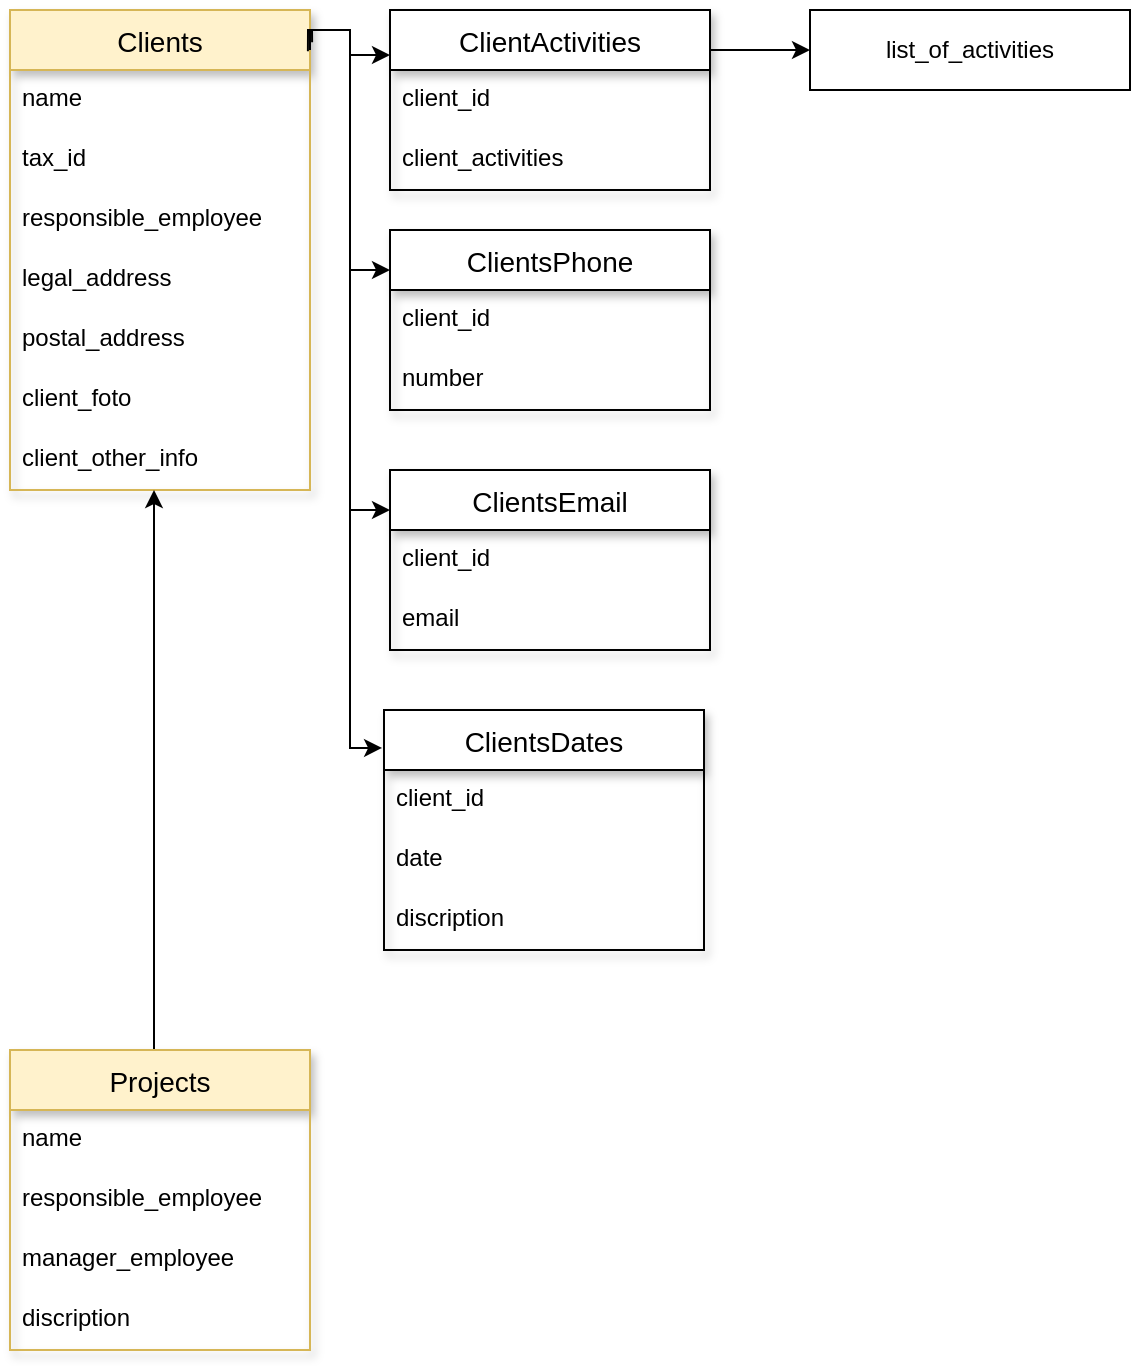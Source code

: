 <mxfile version="26.0.9">
  <diagram name="Сторінка-1" id="i1ol3mEK1BfFh97ZHMcT">
    <mxGraphModel dx="2514" dy="1056" grid="1" gridSize="10" guides="1" tooltips="1" connect="1" arrows="1" fold="1" page="1" pageScale="1" pageWidth="827" pageHeight="1169" math="0" shadow="0">
      <root>
        <mxCell id="0" />
        <mxCell id="1" parent="0" />
        <mxCell id="QVLvh_udL8WHJpXvpvO4-6" value="Clients" style="swimlane;fontStyle=0;childLayout=stackLayout;horizontal=1;startSize=30;horizontalStack=0;resizeParent=1;resizeParentMax=0;resizeLast=0;collapsible=1;marginBottom=0;align=center;fontSize=14;shadow=1;glass=0;rounded=0;fillColor=#fff2cc;strokeColor=#d6b656;" parent="1" vertex="1">
          <mxGeometry x="-600" y="40" width="150" height="240" as="geometry">
            <mxRectangle x="20" y="220" width="190" height="30" as="alternateBounds" />
          </mxGeometry>
        </mxCell>
        <mxCell id="QVLvh_udL8WHJpXvpvO4-7" value="name" style="text;strokeColor=none;fillColor=none;spacingLeft=4;spacingRight=4;overflow=hidden;rotatable=0;points=[[0,0.5],[1,0.5]];portConstraint=eastwest;fontSize=12;whiteSpace=wrap;html=1;" parent="QVLvh_udL8WHJpXvpvO4-6" vertex="1">
          <mxGeometry y="30" width="150" height="30" as="geometry" />
        </mxCell>
        <mxCell id="QVLvh_udL8WHJpXvpvO4-8" value="tax_id" style="text;strokeColor=none;fillColor=none;spacingLeft=4;spacingRight=4;overflow=hidden;rotatable=0;points=[[0,0.5],[1,0.5]];portConstraint=eastwest;fontSize=12;whiteSpace=wrap;html=1;" parent="QVLvh_udL8WHJpXvpvO4-6" vertex="1">
          <mxGeometry y="60" width="150" height="30" as="geometry" />
        </mxCell>
        <mxCell id="QVLvh_udL8WHJpXvpvO4-9" value="&lt;div&gt;responsible_employee&lt;/div&gt;" style="text;strokeColor=none;fillColor=none;spacingLeft=4;spacingRight=4;overflow=hidden;rotatable=0;points=[[0,0.5],[1,0.5]];portConstraint=eastwest;fontSize=12;whiteSpace=wrap;html=1;" parent="QVLvh_udL8WHJpXvpvO4-6" vertex="1">
          <mxGeometry y="90" width="150" height="30" as="geometry" />
        </mxCell>
        <mxCell id="YghMe119IW2Y91GvkWea-25" value="legal_address" style="text;strokeColor=none;fillColor=none;spacingLeft=4;spacingRight=4;overflow=hidden;rotatable=0;points=[[0,0.5],[1,0.5]];portConstraint=eastwest;fontSize=12;whiteSpace=wrap;html=1;" parent="QVLvh_udL8WHJpXvpvO4-6" vertex="1">
          <mxGeometry y="120" width="150" height="30" as="geometry" />
        </mxCell>
        <mxCell id="YghMe119IW2Y91GvkWea-27" value="postal_address" style="text;strokeColor=none;fillColor=none;spacingLeft=4;spacingRight=4;overflow=hidden;rotatable=0;points=[[0,0.5],[1,0.5]];portConstraint=eastwest;fontSize=12;whiteSpace=wrap;html=1;" parent="QVLvh_udL8WHJpXvpvO4-6" vertex="1">
          <mxGeometry y="150" width="150" height="30" as="geometry" />
        </mxCell>
        <mxCell id="cK8Cn7bJLnMI62FDNAXM-10" value="client_foto" style="text;strokeColor=none;fillColor=none;spacingLeft=4;spacingRight=4;overflow=hidden;rotatable=0;points=[[0,0.5],[1,0.5]];portConstraint=eastwest;fontSize=12;whiteSpace=wrap;html=1;" vertex="1" parent="QVLvh_udL8WHJpXvpvO4-6">
          <mxGeometry y="180" width="150" height="30" as="geometry" />
        </mxCell>
        <mxCell id="cK8Cn7bJLnMI62FDNAXM-11" value="client_other_info" style="text;strokeColor=none;fillColor=none;spacingLeft=4;spacingRight=4;overflow=hidden;rotatable=0;points=[[0,0.5],[1,0.5]];portConstraint=eastwest;fontSize=12;whiteSpace=wrap;html=1;" vertex="1" parent="QVLvh_udL8WHJpXvpvO4-6">
          <mxGeometry y="210" width="150" height="30" as="geometry" />
        </mxCell>
        <mxCell id="YghMe119IW2Y91GvkWea-1" value="ClientsEmail" style="swimlane;fontStyle=0;childLayout=stackLayout;horizontal=1;startSize=30;horizontalStack=0;resizeParent=1;resizeParentMax=0;resizeLast=0;collapsible=1;marginBottom=0;align=center;fontSize=14;shadow=1;glass=0;rounded=0;" parent="1" vertex="1">
          <mxGeometry x="-410" y="270" width="160" height="90" as="geometry">
            <mxRectangle x="20" y="220" width="190" height="30" as="alternateBounds" />
          </mxGeometry>
        </mxCell>
        <mxCell id="YghMe119IW2Y91GvkWea-30" value="client_id" style="text;strokeColor=none;fillColor=none;spacingLeft=4;spacingRight=4;overflow=hidden;rotatable=0;points=[[0,0.5],[1,0.5]];portConstraint=eastwest;fontSize=12;whiteSpace=wrap;html=1;" parent="YghMe119IW2Y91GvkWea-1" vertex="1">
          <mxGeometry y="30" width="160" height="30" as="geometry" />
        </mxCell>
        <mxCell id="YghMe119IW2Y91GvkWea-31" value="email" style="text;strokeColor=none;fillColor=none;spacingLeft=4;spacingRight=4;overflow=hidden;rotatable=0;points=[[0,0.5],[1,0.5]];portConstraint=eastwest;fontSize=12;whiteSpace=wrap;html=1;" parent="YghMe119IW2Y91GvkWea-1" vertex="1">
          <mxGeometry y="60" width="160" height="30" as="geometry" />
        </mxCell>
        <mxCell id="YghMe119IW2Y91GvkWea-9" value="ClientsPhone" style="swimlane;fontStyle=0;childLayout=stackLayout;horizontal=1;startSize=30;horizontalStack=0;resizeParent=1;resizeParentMax=0;resizeLast=0;collapsible=1;marginBottom=0;align=center;fontSize=14;shadow=1;glass=0;rounded=0;" parent="1" vertex="1">
          <mxGeometry x="-410" y="150" width="160" height="90" as="geometry">
            <mxRectangle x="20" y="220" width="190" height="30" as="alternateBounds" />
          </mxGeometry>
        </mxCell>
        <mxCell id="YghMe119IW2Y91GvkWea-10" value="client_id" style="text;strokeColor=none;fillColor=none;spacingLeft=4;spacingRight=4;overflow=hidden;rotatable=0;points=[[0,0.5],[1,0.5]];portConstraint=eastwest;fontSize=12;whiteSpace=wrap;html=1;" parent="YghMe119IW2Y91GvkWea-9" vertex="1">
          <mxGeometry y="30" width="160" height="30" as="geometry" />
        </mxCell>
        <mxCell id="YghMe119IW2Y91GvkWea-29" value="number" style="text;strokeColor=none;fillColor=none;spacingLeft=4;spacingRight=4;overflow=hidden;rotatable=0;points=[[0,0.5],[1,0.5]];portConstraint=eastwest;fontSize=12;whiteSpace=wrap;html=1;" parent="YghMe119IW2Y91GvkWea-9" vertex="1">
          <mxGeometry y="60" width="160" height="30" as="geometry" />
        </mxCell>
        <mxCell id="YghMe119IW2Y91GvkWea-34" style="edgeStyle=orthogonalEdgeStyle;rounded=0;orthogonalLoop=1;jettySize=auto;html=1;" parent="1" target="YghMe119IW2Y91GvkWea-9" edge="1">
          <mxGeometry relative="1" as="geometry">
            <Array as="points">
              <mxPoint x="-450" y="50" />
              <mxPoint x="-430" y="50" />
              <mxPoint x="-430" y="170" />
            </Array>
            <mxPoint x="-450" y="60" as="sourcePoint" />
          </mxGeometry>
        </mxCell>
        <mxCell id="YghMe119IW2Y91GvkWea-36" style="edgeStyle=orthogonalEdgeStyle;rounded=0;orthogonalLoop=1;jettySize=auto;html=1;exitX=0.993;exitY=0.086;exitDx=0;exitDy=0;exitPerimeter=0;" parent="1" source="QVLvh_udL8WHJpXvpvO4-6" target="YghMe119IW2Y91GvkWea-1" edge="1">
          <mxGeometry relative="1" as="geometry">
            <Array as="points">
              <mxPoint x="-451" y="50" />
              <mxPoint x="-430" y="50" />
              <mxPoint x="-430" y="290" />
            </Array>
          </mxGeometry>
        </mxCell>
        <mxCell id="YghMe119IW2Y91GvkWea-38" value="list_of_activities" style="rounded=0;whiteSpace=wrap;html=1;" parent="1" vertex="1">
          <mxGeometry x="-200" y="40" width="160" height="40" as="geometry" />
        </mxCell>
        <mxCell id="YghMe119IW2Y91GvkWea-39" style="edgeStyle=orthogonalEdgeStyle;rounded=0;orthogonalLoop=1;jettySize=auto;html=1;entryX=0;entryY=0.5;entryDx=0;entryDy=0;exitX=0.994;exitY=0.178;exitDx=0;exitDy=0;exitPerimeter=0;" parent="1" source="cK8Cn7bJLnMI62FDNAXM-5" target="YghMe119IW2Y91GvkWea-38" edge="1">
          <mxGeometry relative="1" as="geometry">
            <mxPoint x="-600" y="275" as="sourcePoint" />
            <Array as="points">
              <mxPoint x="-251" y="60" />
            </Array>
          </mxGeometry>
        </mxCell>
        <mxCell id="YghMe119IW2Y91GvkWea-41" value="ClientsDates" style="swimlane;fontStyle=0;childLayout=stackLayout;horizontal=1;startSize=30;horizontalStack=0;resizeParent=1;resizeParentMax=0;resizeLast=0;collapsible=1;marginBottom=0;align=center;fontSize=14;shadow=1;glass=0;rounded=0;" parent="1" vertex="1">
          <mxGeometry x="-413" y="390" width="160" height="120" as="geometry">
            <mxRectangle x="20" y="220" width="190" height="30" as="alternateBounds" />
          </mxGeometry>
        </mxCell>
        <mxCell id="YghMe119IW2Y91GvkWea-42" value="client_id" style="text;strokeColor=none;fillColor=none;spacingLeft=4;spacingRight=4;overflow=hidden;rotatable=0;points=[[0,0.5],[1,0.5]];portConstraint=eastwest;fontSize=12;whiteSpace=wrap;html=1;" parent="YghMe119IW2Y91GvkWea-41" vertex="1">
          <mxGeometry y="30" width="160" height="30" as="geometry" />
        </mxCell>
        <mxCell id="YghMe119IW2Y91GvkWea-43" value="date" style="text;strokeColor=none;fillColor=none;spacingLeft=4;spacingRight=4;overflow=hidden;rotatable=0;points=[[0,0.5],[1,0.5]];portConstraint=eastwest;fontSize=12;whiteSpace=wrap;html=1;" parent="YghMe119IW2Y91GvkWea-41" vertex="1">
          <mxGeometry y="60" width="160" height="30" as="geometry" />
        </mxCell>
        <mxCell id="YghMe119IW2Y91GvkWea-44" value="discription" style="text;strokeColor=none;fillColor=none;spacingLeft=4;spacingRight=4;overflow=hidden;rotatable=0;points=[[0,0.5],[1,0.5]];portConstraint=eastwest;fontSize=12;whiteSpace=wrap;html=1;" parent="YghMe119IW2Y91GvkWea-41" vertex="1">
          <mxGeometry y="90" width="160" height="30" as="geometry" />
        </mxCell>
        <mxCell id="YghMe119IW2Y91GvkWea-45" style="edgeStyle=orthogonalEdgeStyle;rounded=0;orthogonalLoop=1;jettySize=auto;html=1;entryX=-0.006;entryY=0.158;entryDx=0;entryDy=0;entryPerimeter=0;" parent="1" target="YghMe119IW2Y91GvkWea-41" edge="1">
          <mxGeometry relative="1" as="geometry">
            <mxPoint x="-450" y="50" as="sourcePoint" />
            <Array as="points">
              <mxPoint x="-450" y="50" />
              <mxPoint x="-430" y="50" />
              <mxPoint x="-430" y="409" />
            </Array>
          </mxGeometry>
        </mxCell>
        <mxCell id="YghMe119IW2Y91GvkWea-62" value="" style="edgeStyle=orthogonalEdgeStyle;rounded=0;orthogonalLoop=1;jettySize=auto;html=1;" parent="1" source="YghMe119IW2Y91GvkWea-48" edge="1">
          <mxGeometry relative="1" as="geometry">
            <mxPoint x="-528" y="280" as="targetPoint" />
            <Array as="points">
              <mxPoint x="-528" y="400" />
              <mxPoint x="-528" y="400" />
            </Array>
          </mxGeometry>
        </mxCell>
        <mxCell id="YghMe119IW2Y91GvkWea-48" value="Projects" style="swimlane;fontStyle=0;childLayout=stackLayout;horizontal=1;startSize=30;horizontalStack=0;resizeParent=1;resizeParentMax=0;resizeLast=0;collapsible=1;marginBottom=0;align=center;fontSize=14;shadow=1;glass=0;rounded=0;fillColor=#fff2cc;strokeColor=#d6b656;" parent="1" vertex="1">
          <mxGeometry x="-600" y="560" width="150" height="150" as="geometry">
            <mxRectangle x="20" y="220" width="190" height="30" as="alternateBounds" />
          </mxGeometry>
        </mxCell>
        <mxCell id="YghMe119IW2Y91GvkWea-49" value="name" style="text;strokeColor=none;fillColor=none;spacingLeft=4;spacingRight=4;overflow=hidden;rotatable=0;points=[[0,0.5],[1,0.5]];portConstraint=eastwest;fontSize=12;whiteSpace=wrap;html=1;" parent="YghMe119IW2Y91GvkWea-48" vertex="1">
          <mxGeometry y="30" width="150" height="30" as="geometry" />
        </mxCell>
        <mxCell id="YghMe119IW2Y91GvkWea-50" value="responsible_employee" style="text;strokeColor=none;fillColor=none;spacingLeft=4;spacingRight=4;overflow=hidden;rotatable=0;points=[[0,0.5],[1,0.5]];portConstraint=eastwest;fontSize=12;whiteSpace=wrap;html=1;" parent="YghMe119IW2Y91GvkWea-48" vertex="1">
          <mxGeometry y="60" width="150" height="30" as="geometry" />
        </mxCell>
        <mxCell id="YghMe119IW2Y91GvkWea-51" value="&lt;div&gt;manager_employee&lt;/div&gt;" style="text;strokeColor=none;fillColor=none;spacingLeft=4;spacingRight=4;overflow=hidden;rotatable=0;points=[[0,0.5],[1,0.5]];portConstraint=eastwest;fontSize=12;whiteSpace=wrap;html=1;" parent="YghMe119IW2Y91GvkWea-48" vertex="1">
          <mxGeometry y="90" width="150" height="30" as="geometry" />
        </mxCell>
        <mxCell id="YghMe119IW2Y91GvkWea-52" value="discription" style="text;strokeColor=none;fillColor=none;spacingLeft=4;spacingRight=4;overflow=hidden;rotatable=0;points=[[0,0.5],[1,0.5]];portConstraint=eastwest;fontSize=12;whiteSpace=wrap;html=1;" parent="YghMe119IW2Y91GvkWea-48" vertex="1">
          <mxGeometry y="120" width="150" height="30" as="geometry" />
        </mxCell>
        <mxCell id="cK8Cn7bJLnMI62FDNAXM-5" value="ClientActivities" style="swimlane;fontStyle=0;childLayout=stackLayout;horizontal=1;startSize=30;horizontalStack=0;resizeParent=1;resizeParentMax=0;resizeLast=0;collapsible=1;marginBottom=0;align=center;fontSize=14;shadow=1;glass=0;rounded=0;" vertex="1" parent="1">
          <mxGeometry x="-410" y="40" width="160" height="90" as="geometry">
            <mxRectangle x="20" y="220" width="190" height="30" as="alternateBounds" />
          </mxGeometry>
        </mxCell>
        <mxCell id="cK8Cn7bJLnMI62FDNAXM-6" value="client_id" style="text;strokeColor=none;fillColor=none;spacingLeft=4;spacingRight=4;overflow=hidden;rotatable=0;points=[[0,0.5],[1,0.5]];portConstraint=eastwest;fontSize=12;whiteSpace=wrap;html=1;" vertex="1" parent="cK8Cn7bJLnMI62FDNAXM-5">
          <mxGeometry y="30" width="160" height="30" as="geometry" />
        </mxCell>
        <mxCell id="cK8Cn7bJLnMI62FDNAXM-7" value="client_activities" style="text;strokeColor=none;fillColor=none;spacingLeft=4;spacingRight=4;overflow=hidden;rotatable=0;points=[[0,0.5],[1,0.5]];portConstraint=eastwest;fontSize=12;whiteSpace=wrap;html=1;" vertex="1" parent="cK8Cn7bJLnMI62FDNAXM-5">
          <mxGeometry y="60" width="160" height="30" as="geometry" />
        </mxCell>
        <mxCell id="cK8Cn7bJLnMI62FDNAXM-8" style="edgeStyle=orthogonalEdgeStyle;rounded=0;orthogonalLoop=1;jettySize=auto;html=1;entryX=0;entryY=0.25;entryDx=0;entryDy=0;exitX=1.007;exitY=0.067;exitDx=0;exitDy=0;exitPerimeter=0;" edge="1" parent="1" source="QVLvh_udL8WHJpXvpvO4-6" target="cK8Cn7bJLnMI62FDNAXM-5">
          <mxGeometry relative="1" as="geometry">
            <mxPoint x="-450" y="180" as="sourcePoint" />
            <mxPoint x="-320" y="170" as="targetPoint" />
            <Array as="points">
              <mxPoint x="-449" y="50" />
              <mxPoint x="-430" y="50" />
              <mxPoint x="-430" y="63" />
            </Array>
          </mxGeometry>
        </mxCell>
      </root>
    </mxGraphModel>
  </diagram>
</mxfile>
